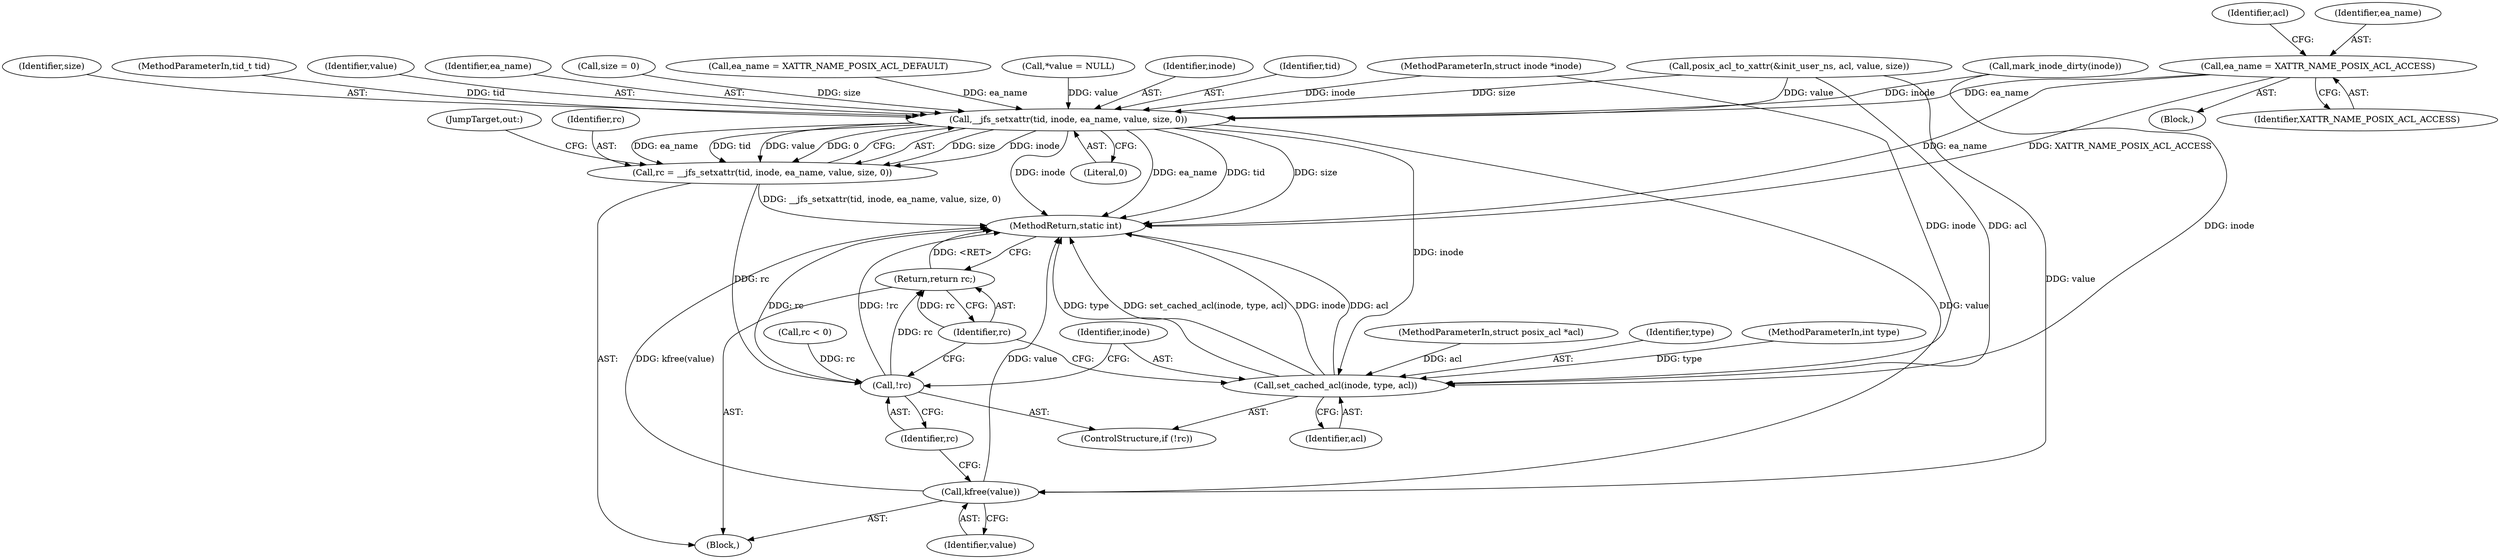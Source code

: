 digraph "0_linux_073931017b49d9458aa351605b43a7e34598caef_8@pointer" {
"1000120" [label="(Call,ea_name = XATTR_NAME_POSIX_ACL_ACCESS)"];
"1000192" [label="(Call,__jfs_setxattr(tid, inode, ea_name, value, size, 0))"];
"1000190" [label="(Call,rc = __jfs_setxattr(tid, inode, ea_name, value, size, 0))"];
"1000203" [label="(Call,!rc)"];
"1000209" [label="(Return,return rc;)"];
"1000200" [label="(Call,kfree(value))"];
"1000205" [label="(Call,set_cached_acl(inode, type, acl))"];
"1000209" [label="(Return,return rc;)"];
"1000204" [label="(Identifier,rc)"];
"1000190" [label="(Call,rc = __jfs_setxattr(tid, inode, ea_name, value, size, 0))"];
"1000124" [label="(Identifier,acl)"];
"1000194" [label="(Identifier,inode)"];
"1000192" [label="(Call,__jfs_setxattr(tid, inode, ea_name, value, size, 0))"];
"1000200" [label="(Call,kfree(value))"];
"1000186" [label="(Call,rc < 0)"];
"1000118" [label="(Block,)"];
"1000210" [label="(Identifier,rc)"];
"1000195" [label="(Identifier,ea_name)"];
"1000203" [label="(Call,!rc)"];
"1000198" [label="(Literal,0)"];
"1000120" [label="(Call,ea_name = XATTR_NAME_POSIX_ACL_ACCESS)"];
"1000191" [label="(Identifier,rc)"];
"1000105" [label="(Block,)"];
"1000145" [label="(Call,mark_inode_dirty(inode))"];
"1000211" [label="(MethodReturn,static int)"];
"1000197" [label="(Identifier,size)"];
"1000205" [label="(Call,set_cached_acl(inode, type, acl))"];
"1000201" [label="(Identifier,value)"];
"1000103" [label="(MethodParameterIn,int type)"];
"1000121" [label="(Identifier,ea_name)"];
"1000101" [label="(MethodParameterIn,tid_t tid)"];
"1000206" [label="(Identifier,inode)"];
"1000196" [label="(Identifier,value)"];
"1000102" [label="(MethodParameterIn,struct inode *inode)"];
"1000149" [label="(Call,ea_name = XATTR_NAME_POSIX_ACL_DEFAULT)"];
"1000113" [label="(Call,*value = NULL)"];
"1000109" [label="(Call,size = 0)"];
"1000122" [label="(Identifier,XATTR_NAME_POSIX_ACL_ACCESS)"];
"1000208" [label="(Identifier,acl)"];
"1000179" [label="(Call,posix_acl_to_xattr(&init_user_ns, acl, value, size))"];
"1000193" [label="(Identifier,tid)"];
"1000202" [label="(ControlStructure,if (!rc))"];
"1000104" [label="(MethodParameterIn,struct posix_acl *acl)"];
"1000199" [label="(JumpTarget,out:)"];
"1000207" [label="(Identifier,type)"];
"1000120" -> "1000118"  [label="AST: "];
"1000120" -> "1000122"  [label="CFG: "];
"1000121" -> "1000120"  [label="AST: "];
"1000122" -> "1000120"  [label="AST: "];
"1000124" -> "1000120"  [label="CFG: "];
"1000120" -> "1000211"  [label="DDG: ea_name"];
"1000120" -> "1000211"  [label="DDG: XATTR_NAME_POSIX_ACL_ACCESS"];
"1000120" -> "1000192"  [label="DDG: ea_name"];
"1000192" -> "1000190"  [label="AST: "];
"1000192" -> "1000198"  [label="CFG: "];
"1000193" -> "1000192"  [label="AST: "];
"1000194" -> "1000192"  [label="AST: "];
"1000195" -> "1000192"  [label="AST: "];
"1000196" -> "1000192"  [label="AST: "];
"1000197" -> "1000192"  [label="AST: "];
"1000198" -> "1000192"  [label="AST: "];
"1000190" -> "1000192"  [label="CFG: "];
"1000192" -> "1000211"  [label="DDG: size"];
"1000192" -> "1000211"  [label="DDG: inode"];
"1000192" -> "1000211"  [label="DDG: ea_name"];
"1000192" -> "1000211"  [label="DDG: tid"];
"1000192" -> "1000190"  [label="DDG: size"];
"1000192" -> "1000190"  [label="DDG: inode"];
"1000192" -> "1000190"  [label="DDG: ea_name"];
"1000192" -> "1000190"  [label="DDG: tid"];
"1000192" -> "1000190"  [label="DDG: value"];
"1000192" -> "1000190"  [label="DDG: 0"];
"1000101" -> "1000192"  [label="DDG: tid"];
"1000145" -> "1000192"  [label="DDG: inode"];
"1000102" -> "1000192"  [label="DDG: inode"];
"1000149" -> "1000192"  [label="DDG: ea_name"];
"1000113" -> "1000192"  [label="DDG: value"];
"1000179" -> "1000192"  [label="DDG: value"];
"1000179" -> "1000192"  [label="DDG: size"];
"1000109" -> "1000192"  [label="DDG: size"];
"1000192" -> "1000200"  [label="DDG: value"];
"1000192" -> "1000205"  [label="DDG: inode"];
"1000190" -> "1000105"  [label="AST: "];
"1000191" -> "1000190"  [label="AST: "];
"1000199" -> "1000190"  [label="CFG: "];
"1000190" -> "1000211"  [label="DDG: __jfs_setxattr(tid, inode, ea_name, value, size, 0)"];
"1000190" -> "1000203"  [label="DDG: rc"];
"1000203" -> "1000202"  [label="AST: "];
"1000203" -> "1000204"  [label="CFG: "];
"1000204" -> "1000203"  [label="AST: "];
"1000206" -> "1000203"  [label="CFG: "];
"1000210" -> "1000203"  [label="CFG: "];
"1000203" -> "1000211"  [label="DDG: rc"];
"1000203" -> "1000211"  [label="DDG: !rc"];
"1000186" -> "1000203"  [label="DDG: rc"];
"1000203" -> "1000209"  [label="DDG: rc"];
"1000209" -> "1000105"  [label="AST: "];
"1000209" -> "1000210"  [label="CFG: "];
"1000210" -> "1000209"  [label="AST: "];
"1000211" -> "1000209"  [label="CFG: "];
"1000209" -> "1000211"  [label="DDG: <RET>"];
"1000210" -> "1000209"  [label="DDG: rc"];
"1000200" -> "1000105"  [label="AST: "];
"1000200" -> "1000201"  [label="CFG: "];
"1000201" -> "1000200"  [label="AST: "];
"1000204" -> "1000200"  [label="CFG: "];
"1000200" -> "1000211"  [label="DDG: kfree(value)"];
"1000200" -> "1000211"  [label="DDG: value"];
"1000179" -> "1000200"  [label="DDG: value"];
"1000205" -> "1000202"  [label="AST: "];
"1000205" -> "1000208"  [label="CFG: "];
"1000206" -> "1000205"  [label="AST: "];
"1000207" -> "1000205"  [label="AST: "];
"1000208" -> "1000205"  [label="AST: "];
"1000210" -> "1000205"  [label="CFG: "];
"1000205" -> "1000211"  [label="DDG: set_cached_acl(inode, type, acl)"];
"1000205" -> "1000211"  [label="DDG: inode"];
"1000205" -> "1000211"  [label="DDG: acl"];
"1000205" -> "1000211"  [label="DDG: type"];
"1000145" -> "1000205"  [label="DDG: inode"];
"1000102" -> "1000205"  [label="DDG: inode"];
"1000103" -> "1000205"  [label="DDG: type"];
"1000179" -> "1000205"  [label="DDG: acl"];
"1000104" -> "1000205"  [label="DDG: acl"];
}
